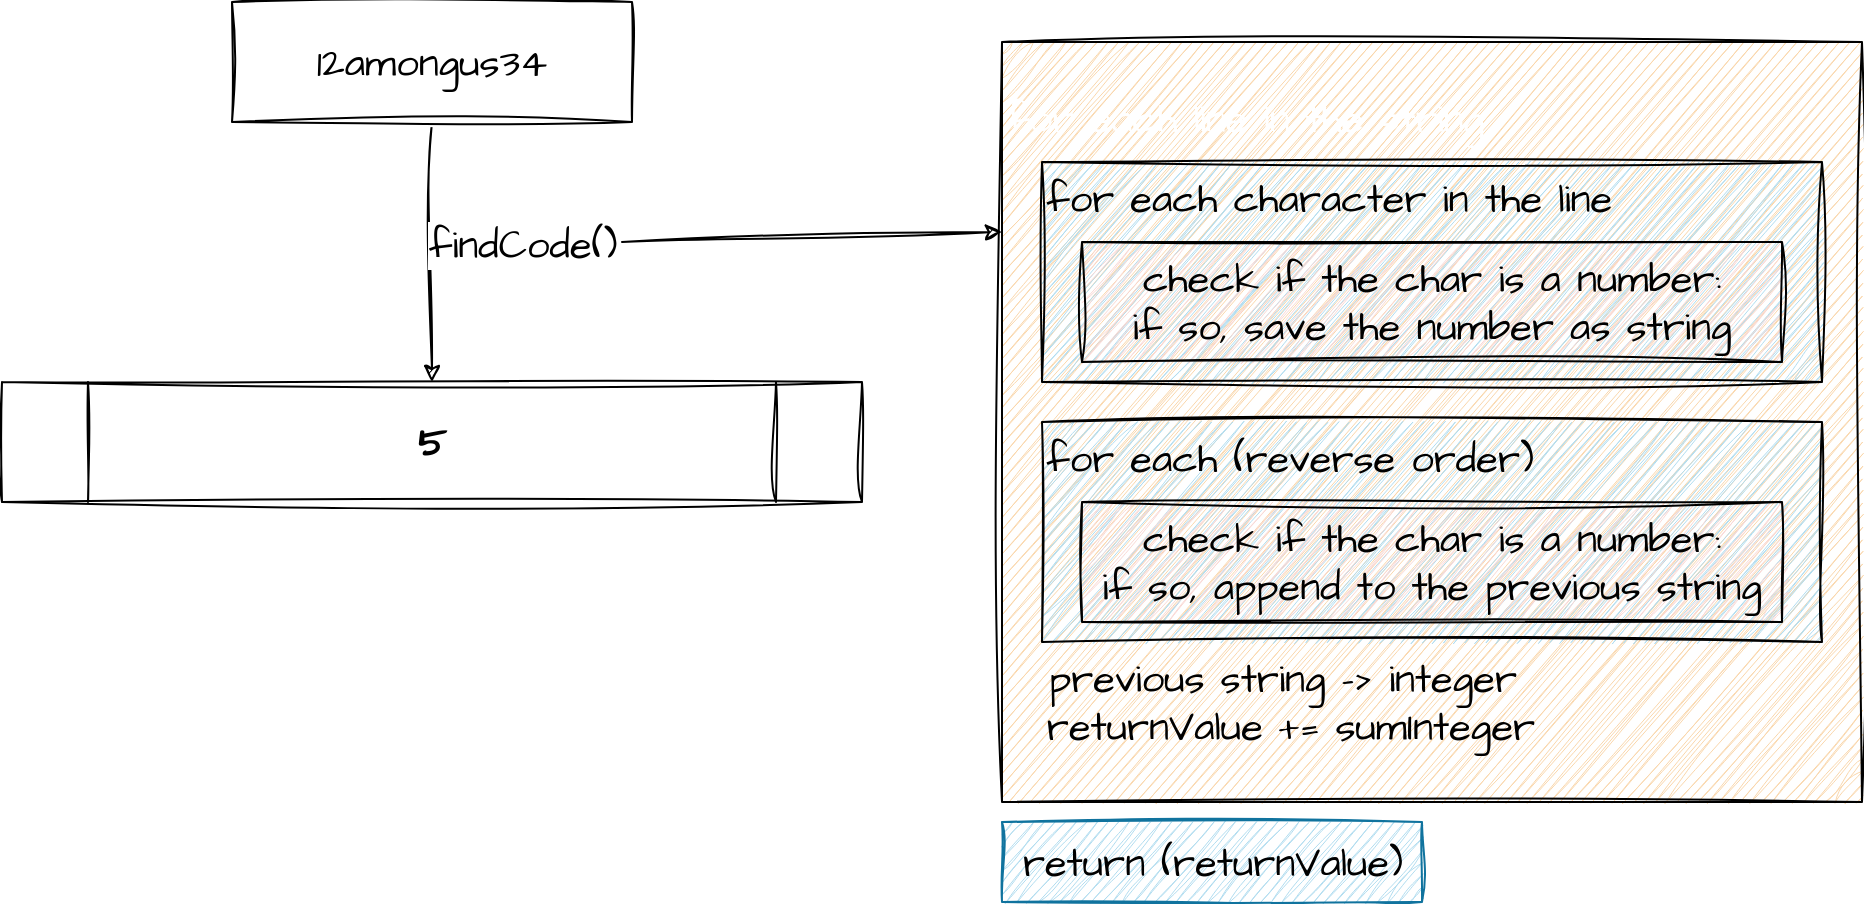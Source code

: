 <mxfile>
    <diagram name="Page-1" id="t4Jf7TgrqETy8eaARP5O">
        <mxGraphModel dx="2586" dy="2493" grid="1" gridSize="10" guides="1" tooltips="1" connect="1" arrows="1" fold="1" page="0" pageScale="1" pageWidth="1100" pageHeight="850" math="0" shadow="0">
            <root>
                <mxCell id="0"/>
                <mxCell id="1" parent="0"/>
                <mxCell id="722OQepmCOtJsaWG-H6P-57" value="" style="edgeStyle=orthogonalEdgeStyle;hachureGap=4;orthogonalLoop=1;jettySize=auto;html=1;fontFamily=Architects Daughter;fontSource=https%3A%2F%2Ffonts.googleapis.com%2Fcss%3Ffamily%3DArchitects%2BDaughter;fontSize=16;sketch=1;curveFitting=1;jiggle=2;" parent="1" source="722OQepmCOtJsaWG-H6P-55" target="722OQepmCOtJsaWG-H6P-56" edge="1">
                    <mxGeometry relative="1" as="geometry"/>
                </mxCell>
                <mxCell id="722OQepmCOtJsaWG-H6P-58" value="findCode()" style="edgeLabel;html=1;align=center;verticalAlign=middle;resizable=0;points=[];fontSize=20;fontFamily=Architects Daughter;sketch=1;curveFitting=1;jiggle=2;" parent="722OQepmCOtJsaWG-H6P-57" vertex="1" connectable="0">
                    <mxGeometry x="-0.067" y="-2" relative="1" as="geometry">
                        <mxPoint x="47" as="offset"/>
                    </mxGeometry>
                </mxCell>
                <mxCell id="722OQepmCOtJsaWG-H6P-55" value="12amongus34" style="whiteSpace=wrap;html=1;hachureGap=4;fontFamily=Architects Daughter;fontSource=https%3A%2F%2Ffonts.googleapis.com%2Fcss%3Ffamily%3DArchitects%2BDaughter;fontSize=20;sketch=1;curveFitting=1;jiggle=2;" parent="1" vertex="1">
                    <mxGeometry x="-1015" y="-1290" width="200" height="60" as="geometry"/>
                </mxCell>
                <mxCell id="722OQepmCOtJsaWG-H6P-56" value="&lt;b&gt;5&lt;/b&gt;" style="shape=process;whiteSpace=wrap;html=1;backgroundOutline=1;fontSize=20;fontFamily=Architects Daughter;hachureGap=4;fontSource=https%3A%2F%2Ffonts.googleapis.com%2Fcss%3Ffamily%3DArchitects%2BDaughter;sketch=1;curveFitting=1;jiggle=2;" parent="1" vertex="1">
                    <mxGeometry x="-1130" y="-1100" width="430" height="60" as="geometry"/>
                </mxCell>
                <mxCell id="722OQepmCOtJsaWG-H6P-59" value="&lt;p style=&quot;line-height: 120%;&quot;&gt;for each line in the string&lt;/p&gt;" style="rounded=0;whiteSpace=wrap;html=1;hachureGap=4;fontFamily=Architects Daughter;fontSource=https%3A%2F%2Ffonts.googleapis.com%2Fcss%3Ffamily%3DArchitects%2BDaughter;fontSize=20;fillColor=#fad7ac;strokeColor=default;align=left;perimeterSpacing=0;glass=0;gradientColor=none;fillStyle=auto;horizontal=1;verticalAlign=top;fontColor=#FFFFFF;sketch=1;curveFitting=1;jiggle=2;" parent="1" vertex="1">
                    <mxGeometry x="-630" y="-1270" width="430" height="380" as="geometry"/>
                </mxCell>
                <mxCell id="722OQepmCOtJsaWG-H6P-60" value="" style="endArrow=classic;html=1;hachureGap=4;fontFamily=Architects Daughter;fontSource=https%3A%2F%2Ffonts.googleapis.com%2Fcss%3Ffamily%3DArchitects%2BDaughter;fontSize=16;entryX=0;entryY=0.25;entryDx=0;entryDy=0;sketch=1;curveFitting=1;jiggle=2;" parent="1" target="722OQepmCOtJsaWG-H6P-59" edge="1">
                    <mxGeometry width="50" height="50" relative="1" as="geometry">
                        <mxPoint x="-820" y="-1170" as="sourcePoint"/>
                        <mxPoint x="-340" y="-1240" as="targetPoint"/>
                    </mxGeometry>
                </mxCell>
                <mxCell id="722OQepmCOtJsaWG-H6P-62" value="for each character in the line" style="whiteSpace=wrap;html=1;hachureGap=4;fontFamily=Architects Daughter;fontSource=https%3A%2F%2Ffonts.googleapis.com%2Fcss%3Ffamily%3DArchitects%2BDaughter;fontSize=20;fillColor=#b1ddf0;strokeColor=default;align=left;verticalAlign=top;sketch=1;curveFitting=1;jiggle=2;" parent="1" vertex="1">
                    <mxGeometry x="-610" y="-1210" width="390" height="110" as="geometry"/>
                </mxCell>
                <mxCell id="722OQepmCOtJsaWG-H6P-63" value="check if the char is a number:&lt;br&gt;if so, save the number as string" style="text;html=1;strokeColor=default;fillColor=#fad9d5;align=center;verticalAlign=middle;whiteSpace=wrap;rounded=0;fontSize=20;fontFamily=Architects Daughter;labelBackgroundColor=none;sketch=1;curveFitting=1;jiggle=2;" parent="1" vertex="1">
                    <mxGeometry x="-590" y="-1170" width="350" height="60" as="geometry"/>
                </mxCell>
                <mxCell id="722OQepmCOtJsaWG-H6P-64" value="for each (reverse order)" style="whiteSpace=wrap;html=1;hachureGap=4;fontFamily=Architects Daughter;fontSource=https%3A%2F%2Ffonts.googleapis.com%2Fcss%3Ffamily%3DArchitects%2BDaughter;fontSize=20;fillColor=#b1ddf0;strokeColor=default;align=left;verticalAlign=top;sketch=1;curveFitting=1;jiggle=2;" parent="1" vertex="1">
                    <mxGeometry x="-610" y="-1080" width="390" height="110" as="geometry"/>
                </mxCell>
                <mxCell id="722OQepmCOtJsaWG-H6P-65" value="check if the char is a number:&lt;br&gt;if so, append to the previous string" style="text;html=1;strokeColor=default;fillColor=#fad9d5;align=center;verticalAlign=middle;whiteSpace=wrap;rounded=0;fontSize=20;fontFamily=Architects Daughter;labelBackgroundColor=none;sketch=1;curveFitting=1;jiggle=2;" parent="1" vertex="1">
                    <mxGeometry x="-590" y="-1040" width="350" height="60" as="geometry"/>
                </mxCell>
                <mxCell id="722OQepmCOtJsaWG-H6P-66" value="previous string -&amp;gt; integer&lt;br&gt;&amp;nbsp;returnValue += sumInteger" style="text;html=1;align=center;verticalAlign=middle;resizable=0;points=[];autosize=1;strokeColor=none;fillColor=none;fontSize=20;fontFamily=Architects Daughter;sketch=1;curveFitting=1;jiggle=2;" parent="1" vertex="1">
                    <mxGeometry x="-630" y="-970" width="280" height="60" as="geometry"/>
                </mxCell>
                <mxCell id="722OQepmCOtJsaWG-H6P-67" value="return (returnValue)" style="text;html=1;align=center;verticalAlign=middle;resizable=0;points=[];autosize=1;strokeColor=#10739e;fillColor=#b1ddf0;fontSize=20;fontFamily=Architects Daughter;sketch=1;curveFitting=1;jiggle=2;" parent="1" vertex="1">
                    <mxGeometry x="-630" y="-880" width="210" height="40" as="geometry"/>
                </mxCell>
            </root>
        </mxGraphModel>
    </diagram>
</mxfile>